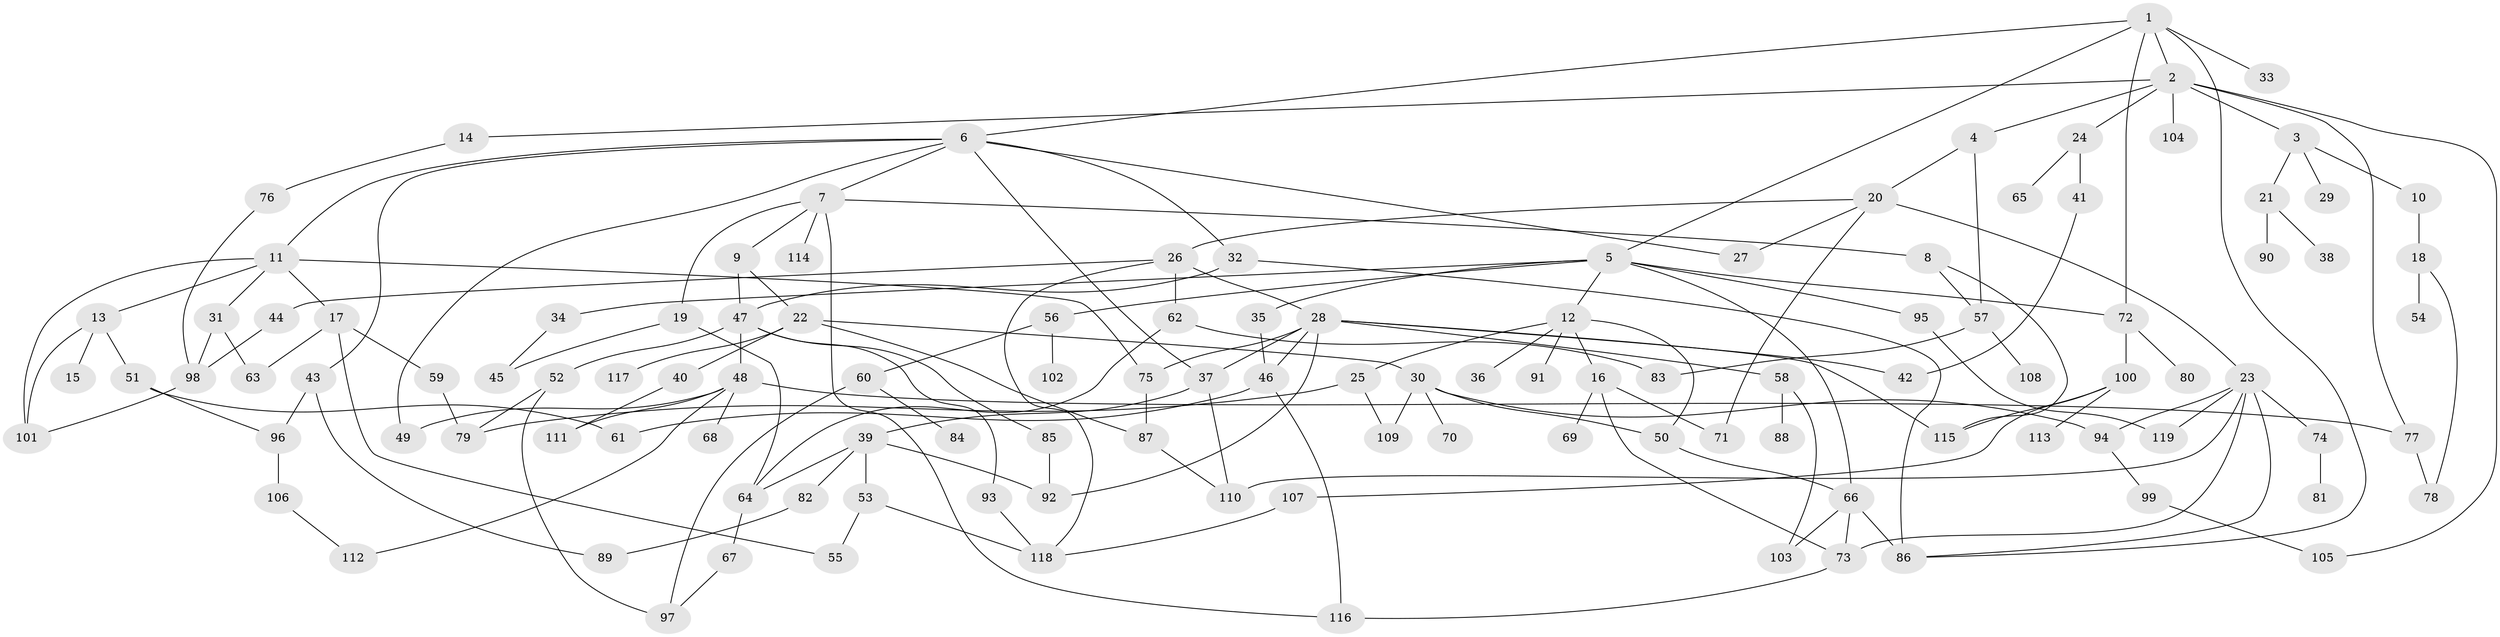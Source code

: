 // coarse degree distribution, {8: 0.04819277108433735, 3: 0.26506024096385544, 10: 0.012048192771084338, 7: 0.03614457831325301, 5: 0.07228915662650602, 2: 0.20481927710843373, 6: 0.04819277108433735, 1: 0.21686746987951808, 4: 0.08433734939759036, 9: 0.012048192771084338}
// Generated by graph-tools (version 1.1) at 2025/51/02/27/25 19:51:36]
// undirected, 119 vertices, 173 edges
graph export_dot {
graph [start="1"]
  node [color=gray90,style=filled];
  1;
  2;
  3;
  4;
  5;
  6;
  7;
  8;
  9;
  10;
  11;
  12;
  13;
  14;
  15;
  16;
  17;
  18;
  19;
  20;
  21;
  22;
  23;
  24;
  25;
  26;
  27;
  28;
  29;
  30;
  31;
  32;
  33;
  34;
  35;
  36;
  37;
  38;
  39;
  40;
  41;
  42;
  43;
  44;
  45;
  46;
  47;
  48;
  49;
  50;
  51;
  52;
  53;
  54;
  55;
  56;
  57;
  58;
  59;
  60;
  61;
  62;
  63;
  64;
  65;
  66;
  67;
  68;
  69;
  70;
  71;
  72;
  73;
  74;
  75;
  76;
  77;
  78;
  79;
  80;
  81;
  82;
  83;
  84;
  85;
  86;
  87;
  88;
  89;
  90;
  91;
  92;
  93;
  94;
  95;
  96;
  97;
  98;
  99;
  100;
  101;
  102;
  103;
  104;
  105;
  106;
  107;
  108;
  109;
  110;
  111;
  112;
  113;
  114;
  115;
  116;
  117;
  118;
  119;
  1 -- 2;
  1 -- 5;
  1 -- 6;
  1 -- 33;
  1 -- 72;
  1 -- 86;
  2 -- 3;
  2 -- 4;
  2 -- 14;
  2 -- 24;
  2 -- 77;
  2 -- 104;
  2 -- 105;
  3 -- 10;
  3 -- 21;
  3 -- 29;
  4 -- 20;
  4 -- 57;
  5 -- 12;
  5 -- 34;
  5 -- 35;
  5 -- 56;
  5 -- 66;
  5 -- 95;
  5 -- 72;
  6 -- 7;
  6 -- 11;
  6 -- 32;
  6 -- 43;
  6 -- 49;
  6 -- 27;
  6 -- 37;
  7 -- 8;
  7 -- 9;
  7 -- 19;
  7 -- 114;
  7 -- 116;
  8 -- 57;
  8 -- 115;
  9 -- 22;
  9 -- 47;
  10 -- 18;
  11 -- 13;
  11 -- 17;
  11 -- 31;
  11 -- 101;
  11 -- 75;
  12 -- 16;
  12 -- 25;
  12 -- 36;
  12 -- 91;
  12 -- 50;
  13 -- 15;
  13 -- 51;
  13 -- 101;
  14 -- 76;
  16 -- 69;
  16 -- 71;
  16 -- 73;
  17 -- 59;
  17 -- 63;
  17 -- 55;
  18 -- 54;
  18 -- 78;
  19 -- 45;
  19 -- 64;
  20 -- 23;
  20 -- 26;
  20 -- 27;
  20 -- 71;
  21 -- 38;
  21 -- 90;
  22 -- 30;
  22 -- 40;
  22 -- 117;
  22 -- 87;
  23 -- 73;
  23 -- 74;
  23 -- 110;
  23 -- 86;
  23 -- 94;
  23 -- 119;
  24 -- 41;
  24 -- 65;
  25 -- 79;
  25 -- 109;
  26 -- 28;
  26 -- 44;
  26 -- 62;
  26 -- 118;
  28 -- 37;
  28 -- 42;
  28 -- 46;
  28 -- 58;
  28 -- 75;
  28 -- 115;
  28 -- 92;
  30 -- 50;
  30 -- 70;
  30 -- 94;
  30 -- 109;
  31 -- 98;
  31 -- 63;
  32 -- 47;
  32 -- 86;
  34 -- 45;
  35 -- 46;
  37 -- 39;
  37 -- 110;
  39 -- 53;
  39 -- 82;
  39 -- 92;
  39 -- 64;
  40 -- 111;
  41 -- 42;
  43 -- 96;
  43 -- 89;
  44 -- 98;
  46 -- 61;
  46 -- 116;
  47 -- 48;
  47 -- 52;
  47 -- 85;
  47 -- 93;
  48 -- 49;
  48 -- 68;
  48 -- 111;
  48 -- 112;
  48 -- 77;
  50 -- 66;
  51 -- 96;
  51 -- 61;
  52 -- 97;
  52 -- 79;
  53 -- 55;
  53 -- 118;
  56 -- 60;
  56 -- 102;
  57 -- 83;
  57 -- 108;
  58 -- 88;
  58 -- 103;
  59 -- 79;
  60 -- 84;
  60 -- 97;
  62 -- 64;
  62 -- 83;
  64 -- 67;
  66 -- 103;
  66 -- 86;
  66 -- 73;
  67 -- 97;
  72 -- 80;
  72 -- 100;
  73 -- 116;
  74 -- 81;
  75 -- 87;
  76 -- 98;
  77 -- 78;
  82 -- 89;
  85 -- 92;
  87 -- 110;
  93 -- 118;
  94 -- 99;
  95 -- 119;
  96 -- 106;
  98 -- 101;
  99 -- 105;
  100 -- 107;
  100 -- 113;
  100 -- 115;
  106 -- 112;
  107 -- 118;
}
